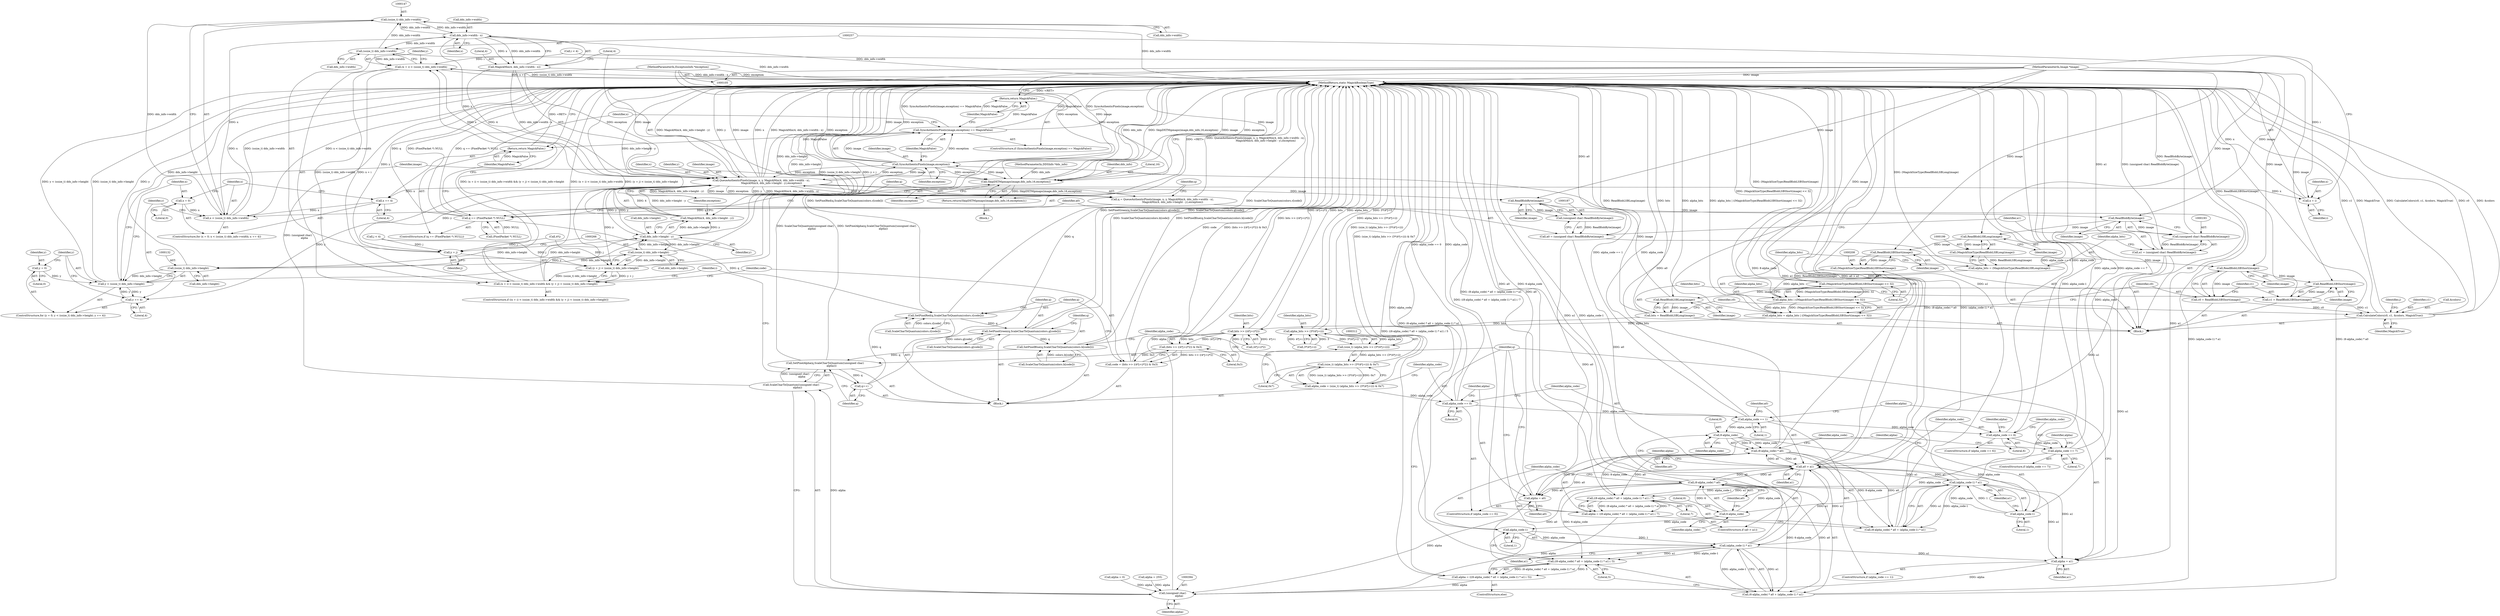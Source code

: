 digraph "0_ImageMagick_d7325bac173492b358417a0ad49fabad44447d52_2@pointer" {
"1000146" [label="(Call,(ssize_t) dds_info->width)"];
"1000163" [label="(Call,dds_info->width - x)"];
"1000146" [label="(Call,(ssize_t) dds_info->width)"];
"1000256" [label="(Call,(ssize_t) dds_info->width)"];
"1000144" [label="(Call,x < (ssize_t) dds_info->width)"];
"1000141" [label="(Call,x = 0)"];
"1000151" [label="(Call,x += 4)"];
"1000157" [label="(Call,QueueAuthenticPixels(image, x, y, MagickMin(4, dds_info->width - x),\n                         MagickMin(4, dds_info->height - y),exception))"];
"1000400" [label="(Call,SyncAuthenticPixels(image,exception))"];
"1000222" [label="(Call,ReadBlobLSBLong(image))"];
"1000218" [label="(Call,ReadBlobLSBShort(image))"];
"1000214" [label="(Call,ReadBlobLSBShort(image))"];
"1000209" [label="(Call,ReadBlobLSBShort(image))"];
"1000200" [label="(Call,ReadBlobLSBLong(image))"];
"1000194" [label="(Call,ReadBlobByte(image))"];
"1000188" [label="(Call,ReadBlobByte(image))"];
"1000106" [label="(MethodParameterIn,Image *image)"];
"1000108" [label="(MethodParameterIn,ExceptionInfo *exception)"];
"1000170" [label="(Call,dds_info->height - y)"];
"1000265" [label="(Call,(ssize_t) dds_info->height)"];
"1000131" [label="(Call,(ssize_t) dds_info->height)"];
"1000129" [label="(Call,y < (ssize_t) dds_info->height)"];
"1000126" [label="(Call,y = 0)"];
"1000136" [label="(Call,y += 4)"];
"1000161" [label="(Call,MagickMin(4, dds_info->width - x))"];
"1000168" [label="(Call,MagickMin(4, dds_info->height - y))"];
"1000261" [label="(Call,(y + j) < (ssize_t) dds_info->height)"];
"1000251" [label="(Call,(x + i) < (ssize_t) dds_info->width && (y + j) < (ssize_t) dds_info->height)"];
"1000155" [label="(Call,q = QueueAuthenticPixels(image, x, y, MagickMin(4, dds_info->width - x),\n                         MagickMin(4, dds_info->height - y),exception))"];
"1000177" [label="(Call,q == (PixelPacket *) NULL)"];
"1000284" [label="(Call,SetPixelRed(q,ScaleCharToQuantum(colors.r[code])))"];
"1000292" [label="(Call,SetPixelGreen(q,ScaleCharToQuantum(colors.g[code])))"];
"1000300" [label="(Call,SetPixelBlue(q,ScaleCharToQuantum(colors.b[code])))"];
"1000390" [label="(Call,SetPixelAlpha(q,ScaleCharToQuantum((unsigned char)\n                alpha)))"];
"1000396" [label="(Call,q++)"];
"1000186" [label="(Call,(unsigned char) ReadBlobByte(image))"];
"1000184" [label="(Call,a0 = (unsigned char) ReadBlobByte(image))"];
"1000327" [label="(Call,alpha = a0)"];
"1000393" [label="(Call,(unsigned char)\n                alpha)"];
"1000392" [label="(Call,ScaleCharToQuantum((unsigned char)\n                alpha))"];
"1000340" [label="(Call,a0 > a1)"];
"1000335" [label="(Call,alpha = a1)"];
"1000347" [label="(Call,(8-alpha_code) * a0)"];
"1000345" [label="(Call,((8-alpha_code) * a0 + (alpha_code-1) * a1) / 7)"];
"1000343" [label="(Call,alpha = ((8-alpha_code) * a0 + (alpha_code-1) * a1) / 7)"];
"1000346" [label="(Call,(8-alpha_code) * a0 + (alpha_code-1) * a1)"];
"1000352" [label="(Call,(alpha_code-1) * a1)"];
"1000379" [label="(Call,(6-alpha_code) * a0)"];
"1000377" [label="(Call,((6-alpha_code) * a0 + (alpha_code-1) * a1) / 5)"];
"1000375" [label="(Call,alpha = (((6-alpha_code) * a0 + (alpha_code-1) * a1) / 5))"];
"1000378" [label="(Call,(6-alpha_code) * a0 + (alpha_code-1) * a1)"];
"1000384" [label="(Call,(alpha_code-1) * a1)"];
"1000192" [label="(Call,(unsigned char) ReadBlobByte(image))"];
"1000190" [label="(Call,a1 = (unsigned char) ReadBlobByte(image))"];
"1000198" [label="(Call,(MagickSizeType)ReadBlobLSBLong(image))"];
"1000196" [label="(Call,alpha_bits = (MagickSizeType)ReadBlobLSBLong(image))"];
"1000204" [label="(Call,alpha_bits | ((MagickSizeType)ReadBlobLSBShort(image) << 32))"];
"1000202" [label="(Call,alpha_bits = alpha_bits | ((MagickSizeType)ReadBlobLSBShort(image) << 32))"];
"1000313" [label="(Call,alpha_bits >> (3*(4*j+i)))"];
"1000311" [label="(Call,(size_t) (alpha_bits >> (3*(4*j+i))))"];
"1000310" [label="(Call,(size_t) (alpha_bits >> (3*(4*j+i))) & 0x7)"];
"1000308" [label="(Call,alpha_code = (size_t) (alpha_bits >> (3*(4*j+i))) & 0x7)"];
"1000324" [label="(Call,alpha_code == 0)"];
"1000332" [label="(Call,alpha_code == 1)"];
"1000348" [label="(Call,8-alpha_code)"];
"1000353" [label="(Call,alpha_code-1)"];
"1000360" [label="(Call,alpha_code == 6)"];
"1000368" [label="(Call,alpha_code == 7)"];
"1000380" [label="(Call,6-alpha_code)"];
"1000385" [label="(Call,alpha_code-1)"];
"1000207" [label="(Call,(MagickSizeType)ReadBlobLSBShort(image))"];
"1000206" [label="(Call,(MagickSizeType)ReadBlobLSBShort(image) << 32)"];
"1000212" [label="(Call,c0 = ReadBlobLSBShort(image))"];
"1000224" [label="(Call,CalculateColors(c0, c1, &colors, MagickTrue))"];
"1000216" [label="(Call,c1 = ReadBlobLSBShort(image))"];
"1000220" [label="(Call,bits = ReadBlobLSBLong(image))"];
"1000274" [label="(Call,bits >> ((4*j+i)*2))"];
"1000273" [label="(Call,(bits >> ((4*j+i)*2)) & 0x3)"];
"1000271" [label="(Call,code = (bits >> ((4*j+i)*2)) & 0x3)"];
"1000399" [label="(Call,SyncAuthenticPixels(image,exception) == MagickFalse)"];
"1000182" [label="(Return,return MagickFalse;)"];
"1000404" [label="(Return,return MagickFalse;)"];
"1000407" [label="(Call,SkipDXTMipmaps(image,dds_info,16,exception))"];
"1000406" [label="(Return,return(SkipDXTMipmaps(image,dds_info,16,exception));)"];
"1000252" [label="(Call,(x + i) < (ssize_t) dds_info->width)"];
"1000253" [label="(Call,x + i)"];
"1000262" [label="(Call,y + j)"];
"1000203" [label="(Identifier,alpha_bits)"];
"1000339" [label="(ControlStructure,if (a0 > a1))"];
"1000248" [label="(Identifier,i)"];
"1000142" [label="(Identifier,x)"];
"1000292" [label="(Call,SetPixelGreen(q,ScaleCharToQuantum(colors.g[code])))"];
"1000232" [label="(Identifier,j)"];
"1000412" [label="(MethodReturn,static MagickBooleanType)"];
"1000332" [label="(Call,alpha_code == 1)"];
"1000127" [label="(Identifier,y)"];
"1000313" [label="(Call,alpha_bits >> (3*(4*j+i)))"];
"1000331" [label="(ControlStructure,if (alpha_code == 1))"];
"1000334" [label="(Literal,1)"];
"1000145" [label="(Identifier,x)"];
"1000157" [label="(Call,QueueAuthenticPixels(image, x, y, MagickMin(4, dds_info->width - x),\n                         MagickMin(4, dds_info->height - y),exception))"];
"1000252" [label="(Call,(x + i) < (ssize_t) dds_info->width)"];
"1000262" [label="(Call,y + j)"];
"1000369" [label="(Identifier,alpha_code)"];
"1000354" [label="(Identifier,alpha_code)"];
"1000126" [label="(Call,y = 0)"];
"1000192" [label="(Call,(unsigned char) ReadBlobByte(image))"];
"1000375" [label="(Call,alpha = (((6-alpha_code) * a0 + (alpha_code-1) * a1) / 5))"];
"1000204" [label="(Call,alpha_bits | ((MagickSizeType)ReadBlobLSBShort(image) << 32))"];
"1000213" [label="(Identifier,c0)"];
"1000409" [label="(Identifier,dds_info)"];
"1000194" [label="(Call,ReadBlobByte(image))"];
"1000131" [label="(Call,(ssize_t) dds_info->height)"];
"1000367" [label="(ControlStructure,if (alpha_code == 7))"];
"1000215" [label="(Identifier,image)"];
"1000340" [label="(Call,a0 > a1)"];
"1000389" [label="(Literal,5)"];
"1000309" [label="(Identifier,alpha_code)"];
"1000392" [label="(Call,ScaleCharToQuantum((unsigned char)\n                alpha))"];
"1000363" [label="(Call,alpha = 0)"];
"1000129" [label="(Call,y < (ssize_t) dds_info->height)"];
"1000360" [label="(Call,alpha_code == 6)"];
"1000263" [label="(Identifier,y)"];
"1000163" [label="(Call,dds_info->width - x)"];
"1000170" [label="(Call,dds_info->height - y)"];
"1000195" [label="(Identifier,image)"];
"1000390" [label="(Call,SetPixelAlpha(q,ScaleCharToQuantum((unsigned char)\n                alpha)))"];
"1000397" [label="(Identifier,q)"];
"1000224" [label="(Call,CalculateColors(c0, c1, &colors, MagickTrue))"];
"1000349" [label="(Literal,8)"];
"1000271" [label="(Call,code = (bits >> ((4*j+i)*2)) & 0x3)"];
"1000140" [label="(ControlStructure,for (x = 0; x < (ssize_t) dds_info->width; x += 4))"];
"1000156" [label="(Identifier,q)"];
"1000276" [label="(Call,(4*j+i)*2)"];
"1000377" [label="(Call,((6-alpha_code) * a0 + (alpha_code-1) * a1) / 5)"];
"1000141" [label="(Call,x = 0)"];
"1000326" [label="(Literal,0)"];
"1000196" [label="(Call,alpha_bits = (MagickSizeType)ReadBlobLSBLong(image))"];
"1000136" [label="(Call,y += 4)"];
"1000183" [label="(Identifier,MagickFalse)"];
"1000155" [label="(Call,q = QueueAuthenticPixels(image, x, y, MagickMin(4, dds_info->width - x),\n                         MagickMin(4, dds_info->height - y),exception))"];
"1000284" [label="(Call,SetPixelRed(q,ScaleCharToQuantum(colors.r[code])))"];
"1000335" [label="(Call,alpha = a1)"];
"1000176" [label="(ControlStructure,if (q == (PixelPacket *) NULL))"];
"1000167" [label="(Identifier,x)"];
"1000342" [label="(Identifier,a1)"];
"1000344" [label="(Identifier,alpha)"];
"1000402" [label="(Identifier,exception)"];
"1000223" [label="(Identifier,image)"];
"1000396" [label="(Call,q++)"];
"1000206" [label="(Call,(MagickSizeType)ReadBlobLSBShort(image) << 32)"];
"1000300" [label="(Call,SetPixelBlue(q,ScaleCharToQuantum(colors.b[code])))"];
"1000400" [label="(Call,SyncAuthenticPixels(image,exception))"];
"1000255" [label="(Identifier,i)"];
"1000108" [label="(MethodParameterIn,ExceptionInfo *exception)"];
"1000207" [label="(Call,(MagickSizeType)ReadBlobLSBShort(image))"];
"1000404" [label="(Return,return MagickFalse;)"];
"1000225" [label="(Identifier,c0)"];
"1000138" [label="(Literal,4)"];
"1000359" [label="(ControlStructure,if (alpha_code == 6))"];
"1000362" [label="(Literal,6)"];
"1000382" [label="(Identifier,alpha_code)"];
"1000395" [label="(Identifier,alpha)"];
"1000244" [label="(Call,i < 4)"];
"1000125" [label="(ControlStructure,for (y = 0; y < (ssize_t) dds_info->height; y += 4))"];
"1000251" [label="(Call,(x + i) < (ssize_t) dds_info->width && (y + j) < (ssize_t) dds_info->height)"];
"1000153" [label="(Literal,4)"];
"1000221" [label="(Identifier,bits)"];
"1000144" [label="(Call,x < (ssize_t) dds_info->width)"];
"1000179" [label="(Call,(PixelPacket *) NULL)"];
"1000273" [label="(Call,(bits >> ((4*j+i)*2)) & 0x3)"];
"1000336" [label="(Identifier,alpha)"];
"1000387" [label="(Literal,1)"];
"1000346" [label="(Call,(8-alpha_code) * a0 + (alpha_code-1) * a1)"];
"1000177" [label="(Call,q == (PixelPacket *) NULL)"];
"1000310" [label="(Call,(size_t) (alpha_bits >> (3*(4*j+i))) & 0x7)"];
"1000220" [label="(Call,bits = ReadBlobLSBLong(image))"];
"1000217" [label="(Identifier,c1)"];
"1000388" [label="(Identifier,a1)"];
"1000371" [label="(Call,alpha = 255)"];
"1000302" [label="(Call,ScaleCharToQuantum(colors.b[code]))"];
"1000154" [label="(Block,)"];
"1000226" [label="(Identifier,c1)"];
"1000385" [label="(Call,alpha_code-1)"];
"1000286" [label="(Call,ScaleCharToQuantum(colors.r[code]))"];
"1000267" [label="(Call,dds_info->height)"];
"1000391" [label="(Identifier,q)"];
"1000341" [label="(Identifier,a0)"];
"1000109" [label="(Block,)"];
"1000408" [label="(Identifier,image)"];
"1000174" [label="(Identifier,y)"];
"1000372" [label="(Identifier,alpha)"];
"1000368" [label="(Call,alpha_code == 7)"];
"1000218" [label="(Call,ReadBlobLSBShort(image))"];
"1000270" [label="(Block,)"];
"1000351" [label="(Identifier,a0)"];
"1000384" [label="(Call,(alpha_code-1) * a1)"];
"1000191" [label="(Identifier,a1)"];
"1000386" [label="(Identifier,alpha_code)"];
"1000210" [label="(Identifier,image)"];
"1000328" [label="(Identifier,alpha)"];
"1000219" [label="(Identifier,image)"];
"1000399" [label="(Call,SyncAuthenticPixels(image,exception) == MagickFalse)"];
"1000202" [label="(Call,alpha_bits = alpha_bits | ((MagickSizeType)ReadBlobLSBShort(image) << 32))"];
"1000137" [label="(Identifier,y)"];
"1000383" [label="(Identifier,a0)"];
"1000374" [label="(ControlStructure,else)"];
"1000151" [label="(Call,x += 4)"];
"1000175" [label="(Identifier,exception)"];
"1000148" [label="(Call,dds_info->width)"];
"1000356" [label="(Identifier,a1)"];
"1000250" [label="(ControlStructure,if ((x + i) < (ssize_t) dds_info->width && (y + j) < (ssize_t) dds_info->height))"];
"1000347" [label="(Call,(8-alpha_code) * a0)"];
"1000285" [label="(Identifier,q)"];
"1000229" [label="(Identifier,MagickTrue)"];
"1000410" [label="(Literal,16)"];
"1000222" [label="(Call,ReadBlobLSBLong(image))"];
"1000198" [label="(Call,(MagickSizeType)ReadBlobLSBLong(image))"];
"1000301" [label="(Identifier,q)"];
"1000401" [label="(Identifier,image)"];
"1000160" [label="(Identifier,y)"];
"1000184" [label="(Call,a0 = (unsigned char) ReadBlobByte(image))"];
"1000315" [label="(Call,3*(4*j+i))"];
"1000398" [label="(ControlStructure,if (SyncAuthenticPixels(image,exception) == MagickFalse))"];
"1000256" [label="(Call,(ssize_t) dds_info->width)"];
"1000146" [label="(Call,(ssize_t) dds_info->width)"];
"1000357" [label="(Literal,7)"];
"1000254" [label="(Identifier,x)"];
"1000234" [label="(Call,j < 4)"];
"1000345" [label="(Call,((8-alpha_code) * a0 + (alpha_code-1) * a1) / 7)"];
"1000350" [label="(Identifier,alpha_code)"];
"1000333" [label="(Identifier,alpha_code)"];
"1000380" [label="(Call,6-alpha_code)"];
"1000381" [label="(Literal,6)"];
"1000211" [label="(Literal,32)"];
"1000209" [label="(Call,ReadBlobLSBShort(image))"];
"1000182" [label="(Return,return MagickFalse;)"];
"1000152" [label="(Identifier,x)"];
"1000376" [label="(Identifier,alpha)"];
"1000343" [label="(Call,alpha = ((8-alpha_code) * a0 + (alpha_code-1) * a1) / 7)"];
"1000378" [label="(Call,(6-alpha_code) * a0 + (alpha_code-1) * a1)"];
"1000275" [label="(Identifier,bits)"];
"1000329" [label="(Identifier,a0)"];
"1000169" [label="(Literal,4)"];
"1000186" [label="(Call,(unsigned char) ReadBlobByte(image))"];
"1000405" [label="(Identifier,MagickFalse)"];
"1000197" [label="(Identifier,alpha_bits)"];
"1000352" [label="(Call,(alpha_code-1) * a1)"];
"1000283" [label="(Literal,0x3)"];
"1000264" [label="(Identifier,j)"];
"1000327" [label="(Call,alpha = a0)"];
"1000178" [label="(Identifier,q)"];
"1000190" [label="(Call,a1 = (unsigned char) ReadBlobByte(image))"];
"1000348" [label="(Call,8-alpha_code)"];
"1000258" [label="(Call,dds_info->width)"];
"1000205" [label="(Identifier,alpha_bits)"];
"1000216" [label="(Call,c1 = ReadBlobLSBShort(image))"];
"1000361" [label="(Identifier,alpha_code)"];
"1000130" [label="(Identifier,y)"];
"1000318" [label="(Call,4*j)"];
"1000355" [label="(Literal,1)"];
"1000158" [label="(Identifier,image)"];
"1000314" [label="(Identifier,alpha_bits)"];
"1000161" [label="(Call,MagickMin(4, dds_info->width - x))"];
"1000411" [label="(Identifier,exception)"];
"1000324" [label="(Call,alpha_code == 0)"];
"1000164" [label="(Call,dds_info->width)"];
"1000159" [label="(Identifier,x)"];
"1000133" [label="(Call,dds_info->height)"];
"1000323" [label="(ControlStructure,if (alpha_code == 0))"];
"1000143" [label="(Literal,0)"];
"1000162" [label="(Literal,4)"];
"1000325" [label="(Identifier,alpha_code)"];
"1000185" [label="(Identifier,a0)"];
"1000379" [label="(Call,(6-alpha_code) * a0)"];
"1000353" [label="(Call,alpha_code-1)"];
"1000322" [label="(Literal,0x7)"];
"1000189" [label="(Identifier,image)"];
"1000201" [label="(Identifier,image)"];
"1000406" [label="(Return,return(SkipDXTMipmaps(image,dds_info,16,exception));)"];
"1000106" [label="(MethodParameterIn,Image *image)"];
"1000200" [label="(Call,ReadBlobLSBLong(image))"];
"1000265" [label="(Call,(ssize_t) dds_info->height)"];
"1000294" [label="(Call,ScaleCharToQuantum(colors.g[code]))"];
"1000227" [label="(Call,&colors)"];
"1000337" [label="(Identifier,a1)"];
"1000274" [label="(Call,bits >> ((4*j+i)*2))"];
"1000293" [label="(Identifier,q)"];
"1000212" [label="(Call,c0 = ReadBlobLSBShort(image))"];
"1000308" [label="(Call,alpha_code = (size_t) (alpha_bits >> (3*(4*j+i))) & 0x7)"];
"1000364" [label="(Identifier,alpha)"];
"1000407" [label="(Call,SkipDXTMipmaps(image,dds_info,16,exception))"];
"1000128" [label="(Literal,0)"];
"1000253" [label="(Call,x + i)"];
"1000311" [label="(Call,(size_t) (alpha_bits >> (3*(4*j+i))))"];
"1000107" [label="(MethodParameterIn,DDSInfo *dds_info)"];
"1000168" [label="(Call,MagickMin(4, dds_info->height - y))"];
"1000188" [label="(Call,ReadBlobByte(image))"];
"1000261" [label="(Call,(y + j) < (ssize_t) dds_info->height)"];
"1000272" [label="(Identifier,code)"];
"1000393" [label="(Call,(unsigned char)\n                alpha)"];
"1000403" [label="(Identifier,MagickFalse)"];
"1000214" [label="(Call,ReadBlobLSBShort(image))"];
"1000171" [label="(Call,dds_info->height)"];
"1000370" [label="(Literal,7)"];
"1000146" -> "1000144"  [label="AST: "];
"1000146" -> "1000148"  [label="CFG: "];
"1000147" -> "1000146"  [label="AST: "];
"1000148" -> "1000146"  [label="AST: "];
"1000144" -> "1000146"  [label="CFG: "];
"1000146" -> "1000412"  [label="DDG: dds_info->width"];
"1000146" -> "1000144"  [label="DDG: dds_info->width"];
"1000163" -> "1000146"  [label="DDG: dds_info->width"];
"1000256" -> "1000146"  [label="DDG: dds_info->width"];
"1000146" -> "1000163"  [label="DDG: dds_info->width"];
"1000163" -> "1000161"  [label="AST: "];
"1000163" -> "1000167"  [label="CFG: "];
"1000164" -> "1000163"  [label="AST: "];
"1000167" -> "1000163"  [label="AST: "];
"1000161" -> "1000163"  [label="CFG: "];
"1000163" -> "1000412"  [label="DDG: dds_info->width"];
"1000163" -> "1000157"  [label="DDG: x"];
"1000163" -> "1000161"  [label="DDG: dds_info->width"];
"1000163" -> "1000161"  [label="DDG: x"];
"1000144" -> "1000163"  [label="DDG: x"];
"1000163" -> "1000256"  [label="DDG: dds_info->width"];
"1000256" -> "1000252"  [label="AST: "];
"1000256" -> "1000258"  [label="CFG: "];
"1000257" -> "1000256"  [label="AST: "];
"1000258" -> "1000256"  [label="AST: "];
"1000252" -> "1000256"  [label="CFG: "];
"1000256" -> "1000412"  [label="DDG: dds_info->width"];
"1000256" -> "1000252"  [label="DDG: dds_info->width"];
"1000144" -> "1000140"  [label="AST: "];
"1000145" -> "1000144"  [label="AST: "];
"1000156" -> "1000144"  [label="CFG: "];
"1000137" -> "1000144"  [label="CFG: "];
"1000144" -> "1000412"  [label="DDG: x < (ssize_t) dds_info->width"];
"1000144" -> "1000412"  [label="DDG: x"];
"1000144" -> "1000412"  [label="DDG: (ssize_t) dds_info->width"];
"1000141" -> "1000144"  [label="DDG: x"];
"1000151" -> "1000144"  [label="DDG: x"];
"1000141" -> "1000140"  [label="AST: "];
"1000141" -> "1000143"  [label="CFG: "];
"1000142" -> "1000141"  [label="AST: "];
"1000143" -> "1000141"  [label="AST: "];
"1000145" -> "1000141"  [label="CFG: "];
"1000151" -> "1000140"  [label="AST: "];
"1000151" -> "1000153"  [label="CFG: "];
"1000152" -> "1000151"  [label="AST: "];
"1000153" -> "1000151"  [label="AST: "];
"1000145" -> "1000151"  [label="CFG: "];
"1000157" -> "1000151"  [label="DDG: x"];
"1000157" -> "1000155"  [label="AST: "];
"1000157" -> "1000175"  [label="CFG: "];
"1000158" -> "1000157"  [label="AST: "];
"1000159" -> "1000157"  [label="AST: "];
"1000160" -> "1000157"  [label="AST: "];
"1000161" -> "1000157"  [label="AST: "];
"1000168" -> "1000157"  [label="AST: "];
"1000175" -> "1000157"  [label="AST: "];
"1000155" -> "1000157"  [label="CFG: "];
"1000157" -> "1000412"  [label="DDG: x"];
"1000157" -> "1000412"  [label="DDG: MagickMin(4, dds_info->height - y)"];
"1000157" -> "1000412"  [label="DDG: y"];
"1000157" -> "1000412"  [label="DDG: image"];
"1000157" -> "1000412"  [label="DDG: MagickMin(4, dds_info->width - x)"];
"1000157" -> "1000412"  [label="DDG: exception"];
"1000157" -> "1000136"  [label="DDG: y"];
"1000157" -> "1000155"  [label="DDG: MagickMin(4, dds_info->height - y)"];
"1000157" -> "1000155"  [label="DDG: image"];
"1000157" -> "1000155"  [label="DDG: exception"];
"1000157" -> "1000155"  [label="DDG: y"];
"1000157" -> "1000155"  [label="DDG: MagickMin(4, dds_info->width - x)"];
"1000157" -> "1000155"  [label="DDG: x"];
"1000400" -> "1000157"  [label="DDG: image"];
"1000400" -> "1000157"  [label="DDG: exception"];
"1000106" -> "1000157"  [label="DDG: image"];
"1000170" -> "1000157"  [label="DDG: y"];
"1000161" -> "1000157"  [label="DDG: 4"];
"1000161" -> "1000157"  [label="DDG: dds_info->width - x"];
"1000168" -> "1000157"  [label="DDG: 4"];
"1000168" -> "1000157"  [label="DDG: dds_info->height - y"];
"1000157" -> "1000170"  [label="DDG: y"];
"1000108" -> "1000157"  [label="DDG: exception"];
"1000157" -> "1000188"  [label="DDG: image"];
"1000157" -> "1000252"  [label="DDG: x"];
"1000157" -> "1000253"  [label="DDG: x"];
"1000157" -> "1000261"  [label="DDG: y"];
"1000157" -> "1000262"  [label="DDG: y"];
"1000157" -> "1000400"  [label="DDG: exception"];
"1000400" -> "1000399"  [label="AST: "];
"1000400" -> "1000402"  [label="CFG: "];
"1000401" -> "1000400"  [label="AST: "];
"1000402" -> "1000400"  [label="AST: "];
"1000403" -> "1000400"  [label="CFG: "];
"1000400" -> "1000412"  [label="DDG: image"];
"1000400" -> "1000412"  [label="DDG: exception"];
"1000400" -> "1000399"  [label="DDG: image"];
"1000400" -> "1000399"  [label="DDG: exception"];
"1000222" -> "1000400"  [label="DDG: image"];
"1000106" -> "1000400"  [label="DDG: image"];
"1000108" -> "1000400"  [label="DDG: exception"];
"1000400" -> "1000407"  [label="DDG: image"];
"1000400" -> "1000407"  [label="DDG: exception"];
"1000222" -> "1000220"  [label="AST: "];
"1000222" -> "1000223"  [label="CFG: "];
"1000223" -> "1000222"  [label="AST: "];
"1000220" -> "1000222"  [label="CFG: "];
"1000222" -> "1000220"  [label="DDG: image"];
"1000218" -> "1000222"  [label="DDG: image"];
"1000106" -> "1000222"  [label="DDG: image"];
"1000218" -> "1000216"  [label="AST: "];
"1000218" -> "1000219"  [label="CFG: "];
"1000219" -> "1000218"  [label="AST: "];
"1000216" -> "1000218"  [label="CFG: "];
"1000218" -> "1000216"  [label="DDG: image"];
"1000214" -> "1000218"  [label="DDG: image"];
"1000106" -> "1000218"  [label="DDG: image"];
"1000214" -> "1000212"  [label="AST: "];
"1000214" -> "1000215"  [label="CFG: "];
"1000215" -> "1000214"  [label="AST: "];
"1000212" -> "1000214"  [label="CFG: "];
"1000214" -> "1000212"  [label="DDG: image"];
"1000209" -> "1000214"  [label="DDG: image"];
"1000106" -> "1000214"  [label="DDG: image"];
"1000209" -> "1000207"  [label="AST: "];
"1000209" -> "1000210"  [label="CFG: "];
"1000210" -> "1000209"  [label="AST: "];
"1000207" -> "1000209"  [label="CFG: "];
"1000209" -> "1000207"  [label="DDG: image"];
"1000200" -> "1000209"  [label="DDG: image"];
"1000106" -> "1000209"  [label="DDG: image"];
"1000200" -> "1000198"  [label="AST: "];
"1000200" -> "1000201"  [label="CFG: "];
"1000201" -> "1000200"  [label="AST: "];
"1000198" -> "1000200"  [label="CFG: "];
"1000200" -> "1000198"  [label="DDG: image"];
"1000194" -> "1000200"  [label="DDG: image"];
"1000106" -> "1000200"  [label="DDG: image"];
"1000194" -> "1000192"  [label="AST: "];
"1000194" -> "1000195"  [label="CFG: "];
"1000195" -> "1000194"  [label="AST: "];
"1000192" -> "1000194"  [label="CFG: "];
"1000194" -> "1000192"  [label="DDG: image"];
"1000188" -> "1000194"  [label="DDG: image"];
"1000106" -> "1000194"  [label="DDG: image"];
"1000188" -> "1000186"  [label="AST: "];
"1000188" -> "1000189"  [label="CFG: "];
"1000189" -> "1000188"  [label="AST: "];
"1000186" -> "1000188"  [label="CFG: "];
"1000188" -> "1000186"  [label="DDG: image"];
"1000106" -> "1000188"  [label="DDG: image"];
"1000106" -> "1000105"  [label="AST: "];
"1000106" -> "1000412"  [label="DDG: image"];
"1000106" -> "1000407"  [label="DDG: image"];
"1000108" -> "1000105"  [label="AST: "];
"1000108" -> "1000412"  [label="DDG: exception"];
"1000108" -> "1000407"  [label="DDG: exception"];
"1000170" -> "1000168"  [label="AST: "];
"1000170" -> "1000174"  [label="CFG: "];
"1000171" -> "1000170"  [label="AST: "];
"1000174" -> "1000170"  [label="AST: "];
"1000168" -> "1000170"  [label="CFG: "];
"1000170" -> "1000412"  [label="DDG: dds_info->height"];
"1000170" -> "1000131"  [label="DDG: dds_info->height"];
"1000170" -> "1000168"  [label="DDG: dds_info->height"];
"1000170" -> "1000168"  [label="DDG: y"];
"1000265" -> "1000170"  [label="DDG: dds_info->height"];
"1000131" -> "1000170"  [label="DDG: dds_info->height"];
"1000129" -> "1000170"  [label="DDG: y"];
"1000170" -> "1000265"  [label="DDG: dds_info->height"];
"1000265" -> "1000261"  [label="AST: "];
"1000265" -> "1000267"  [label="CFG: "];
"1000266" -> "1000265"  [label="AST: "];
"1000267" -> "1000265"  [label="AST: "];
"1000261" -> "1000265"  [label="CFG: "];
"1000265" -> "1000412"  [label="DDG: dds_info->height"];
"1000265" -> "1000131"  [label="DDG: dds_info->height"];
"1000265" -> "1000261"  [label="DDG: dds_info->height"];
"1000131" -> "1000129"  [label="AST: "];
"1000131" -> "1000133"  [label="CFG: "];
"1000132" -> "1000131"  [label="AST: "];
"1000133" -> "1000131"  [label="AST: "];
"1000129" -> "1000131"  [label="CFG: "];
"1000131" -> "1000412"  [label="DDG: dds_info->height"];
"1000131" -> "1000129"  [label="DDG: dds_info->height"];
"1000129" -> "1000125"  [label="AST: "];
"1000130" -> "1000129"  [label="AST: "];
"1000142" -> "1000129"  [label="CFG: "];
"1000408" -> "1000129"  [label="CFG: "];
"1000129" -> "1000412"  [label="DDG: y"];
"1000129" -> "1000412"  [label="DDG: y < (ssize_t) dds_info->height"];
"1000129" -> "1000412"  [label="DDG: (ssize_t) dds_info->height"];
"1000126" -> "1000129"  [label="DDG: y"];
"1000136" -> "1000129"  [label="DDG: y"];
"1000129" -> "1000136"  [label="DDG: y"];
"1000126" -> "1000125"  [label="AST: "];
"1000126" -> "1000128"  [label="CFG: "];
"1000127" -> "1000126"  [label="AST: "];
"1000128" -> "1000126"  [label="AST: "];
"1000130" -> "1000126"  [label="CFG: "];
"1000136" -> "1000125"  [label="AST: "];
"1000136" -> "1000138"  [label="CFG: "];
"1000137" -> "1000136"  [label="AST: "];
"1000138" -> "1000136"  [label="AST: "];
"1000130" -> "1000136"  [label="CFG: "];
"1000162" -> "1000161"  [label="AST: "];
"1000169" -> "1000161"  [label="CFG: "];
"1000161" -> "1000412"  [label="DDG: dds_info->width - x"];
"1000169" -> "1000168"  [label="AST: "];
"1000175" -> "1000168"  [label="CFG: "];
"1000168" -> "1000412"  [label="DDG: dds_info->height - y"];
"1000261" -> "1000251"  [label="AST: "];
"1000262" -> "1000261"  [label="AST: "];
"1000251" -> "1000261"  [label="CFG: "];
"1000261" -> "1000412"  [label="DDG: (ssize_t) dds_info->height"];
"1000261" -> "1000412"  [label="DDG: y + j"];
"1000261" -> "1000251"  [label="DDG: y + j"];
"1000261" -> "1000251"  [label="DDG: (ssize_t) dds_info->height"];
"1000234" -> "1000261"  [label="DDG: j"];
"1000318" -> "1000261"  [label="DDG: j"];
"1000251" -> "1000250"  [label="AST: "];
"1000251" -> "1000252"  [label="CFG: "];
"1000252" -> "1000251"  [label="AST: "];
"1000272" -> "1000251"  [label="CFG: "];
"1000248" -> "1000251"  [label="CFG: "];
"1000251" -> "1000412"  [label="DDG: (x + i) < (ssize_t) dds_info->width && (y + j) < (ssize_t) dds_info->height"];
"1000251" -> "1000412"  [label="DDG: (x + i) < (ssize_t) dds_info->width"];
"1000251" -> "1000412"  [label="DDG: (y + j) < (ssize_t) dds_info->height"];
"1000252" -> "1000251"  [label="DDG: x + i"];
"1000252" -> "1000251"  [label="DDG: (ssize_t) dds_info->width"];
"1000155" -> "1000154"  [label="AST: "];
"1000156" -> "1000155"  [label="AST: "];
"1000178" -> "1000155"  [label="CFG: "];
"1000155" -> "1000412"  [label="DDG: QueueAuthenticPixels(image, x, y, MagickMin(4, dds_info->width - x),\n                         MagickMin(4, dds_info->height - y),exception)"];
"1000155" -> "1000177"  [label="DDG: q"];
"1000177" -> "1000176"  [label="AST: "];
"1000177" -> "1000179"  [label="CFG: "];
"1000178" -> "1000177"  [label="AST: "];
"1000179" -> "1000177"  [label="AST: "];
"1000183" -> "1000177"  [label="CFG: "];
"1000185" -> "1000177"  [label="CFG: "];
"1000177" -> "1000412"  [label="DDG: q"];
"1000177" -> "1000412"  [label="DDG: (PixelPacket *) NULL"];
"1000177" -> "1000412"  [label="DDG: q == (PixelPacket *) NULL"];
"1000179" -> "1000177"  [label="DDG: NULL"];
"1000177" -> "1000284"  [label="DDG: q"];
"1000284" -> "1000270"  [label="AST: "];
"1000284" -> "1000286"  [label="CFG: "];
"1000285" -> "1000284"  [label="AST: "];
"1000286" -> "1000284"  [label="AST: "];
"1000293" -> "1000284"  [label="CFG: "];
"1000284" -> "1000412"  [label="DDG: ScaleCharToQuantum(colors.r[code])"];
"1000284" -> "1000412"  [label="DDG: SetPixelRed(q,ScaleCharToQuantum(colors.r[code]))"];
"1000396" -> "1000284"  [label="DDG: q"];
"1000286" -> "1000284"  [label="DDG: colors.r[code]"];
"1000284" -> "1000292"  [label="DDG: q"];
"1000292" -> "1000270"  [label="AST: "];
"1000292" -> "1000294"  [label="CFG: "];
"1000293" -> "1000292"  [label="AST: "];
"1000294" -> "1000292"  [label="AST: "];
"1000301" -> "1000292"  [label="CFG: "];
"1000292" -> "1000412"  [label="DDG: SetPixelGreen(q,ScaleCharToQuantum(colors.g[code]))"];
"1000292" -> "1000412"  [label="DDG: ScaleCharToQuantum(colors.g[code])"];
"1000294" -> "1000292"  [label="DDG: colors.g[code]"];
"1000292" -> "1000300"  [label="DDG: q"];
"1000300" -> "1000270"  [label="AST: "];
"1000300" -> "1000302"  [label="CFG: "];
"1000301" -> "1000300"  [label="AST: "];
"1000302" -> "1000300"  [label="AST: "];
"1000309" -> "1000300"  [label="CFG: "];
"1000300" -> "1000412"  [label="DDG: ScaleCharToQuantum(colors.b[code])"];
"1000300" -> "1000412"  [label="DDG: SetPixelBlue(q,ScaleCharToQuantum(colors.b[code]))"];
"1000302" -> "1000300"  [label="DDG: colors.b[code]"];
"1000300" -> "1000390"  [label="DDG: q"];
"1000390" -> "1000270"  [label="AST: "];
"1000390" -> "1000392"  [label="CFG: "];
"1000391" -> "1000390"  [label="AST: "];
"1000392" -> "1000390"  [label="AST: "];
"1000397" -> "1000390"  [label="CFG: "];
"1000390" -> "1000412"  [label="DDG: ScaleCharToQuantum((unsigned char)\n                alpha)"];
"1000390" -> "1000412"  [label="DDG: SetPixelAlpha(q,ScaleCharToQuantum((unsigned char)\n                alpha))"];
"1000392" -> "1000390"  [label="DDG: (unsigned char)\n                alpha"];
"1000390" -> "1000396"  [label="DDG: q"];
"1000396" -> "1000270"  [label="AST: "];
"1000396" -> "1000397"  [label="CFG: "];
"1000397" -> "1000396"  [label="AST: "];
"1000248" -> "1000396"  [label="CFG: "];
"1000396" -> "1000412"  [label="DDG: q"];
"1000186" -> "1000184"  [label="AST: "];
"1000187" -> "1000186"  [label="AST: "];
"1000184" -> "1000186"  [label="CFG: "];
"1000186" -> "1000184"  [label="DDG: ReadBlobByte(image)"];
"1000184" -> "1000154"  [label="AST: "];
"1000185" -> "1000184"  [label="AST: "];
"1000191" -> "1000184"  [label="CFG: "];
"1000184" -> "1000412"  [label="DDG: a0"];
"1000184" -> "1000327"  [label="DDG: a0"];
"1000184" -> "1000340"  [label="DDG: a0"];
"1000327" -> "1000323"  [label="AST: "];
"1000327" -> "1000329"  [label="CFG: "];
"1000328" -> "1000327"  [label="AST: "];
"1000329" -> "1000327"  [label="AST: "];
"1000391" -> "1000327"  [label="CFG: "];
"1000327" -> "1000412"  [label="DDG: a0"];
"1000379" -> "1000327"  [label="DDG: a0"];
"1000340" -> "1000327"  [label="DDG: a0"];
"1000347" -> "1000327"  [label="DDG: a0"];
"1000327" -> "1000393"  [label="DDG: alpha"];
"1000393" -> "1000392"  [label="AST: "];
"1000393" -> "1000395"  [label="CFG: "];
"1000394" -> "1000393"  [label="AST: "];
"1000395" -> "1000393"  [label="AST: "];
"1000392" -> "1000393"  [label="CFG: "];
"1000393" -> "1000412"  [label="DDG: alpha"];
"1000393" -> "1000392"  [label="DDG: alpha"];
"1000375" -> "1000393"  [label="DDG: alpha"];
"1000363" -> "1000393"  [label="DDG: alpha"];
"1000371" -> "1000393"  [label="DDG: alpha"];
"1000335" -> "1000393"  [label="DDG: alpha"];
"1000343" -> "1000393"  [label="DDG: alpha"];
"1000392" -> "1000412"  [label="DDG: (unsigned char)\n                alpha"];
"1000340" -> "1000339"  [label="AST: "];
"1000340" -> "1000342"  [label="CFG: "];
"1000341" -> "1000340"  [label="AST: "];
"1000342" -> "1000340"  [label="AST: "];
"1000344" -> "1000340"  [label="CFG: "];
"1000361" -> "1000340"  [label="CFG: "];
"1000340" -> "1000412"  [label="DDG: a1"];
"1000340" -> "1000412"  [label="DDG: a0 > a1"];
"1000340" -> "1000412"  [label="DDG: a0"];
"1000340" -> "1000335"  [label="DDG: a1"];
"1000379" -> "1000340"  [label="DDG: a0"];
"1000347" -> "1000340"  [label="DDG: a0"];
"1000352" -> "1000340"  [label="DDG: a1"];
"1000384" -> "1000340"  [label="DDG: a1"];
"1000190" -> "1000340"  [label="DDG: a1"];
"1000340" -> "1000347"  [label="DDG: a0"];
"1000340" -> "1000352"  [label="DDG: a1"];
"1000340" -> "1000379"  [label="DDG: a0"];
"1000340" -> "1000384"  [label="DDG: a1"];
"1000335" -> "1000331"  [label="AST: "];
"1000335" -> "1000337"  [label="CFG: "];
"1000336" -> "1000335"  [label="AST: "];
"1000337" -> "1000335"  [label="AST: "];
"1000391" -> "1000335"  [label="CFG: "];
"1000335" -> "1000412"  [label="DDG: a1"];
"1000352" -> "1000335"  [label="DDG: a1"];
"1000384" -> "1000335"  [label="DDG: a1"];
"1000190" -> "1000335"  [label="DDG: a1"];
"1000347" -> "1000346"  [label="AST: "];
"1000347" -> "1000351"  [label="CFG: "];
"1000348" -> "1000347"  [label="AST: "];
"1000351" -> "1000347"  [label="AST: "];
"1000354" -> "1000347"  [label="CFG: "];
"1000347" -> "1000412"  [label="DDG: a0"];
"1000347" -> "1000412"  [label="DDG: 8-alpha_code"];
"1000347" -> "1000345"  [label="DDG: 8-alpha_code"];
"1000347" -> "1000345"  [label="DDG: a0"];
"1000347" -> "1000346"  [label="DDG: 8-alpha_code"];
"1000347" -> "1000346"  [label="DDG: a0"];
"1000348" -> "1000347"  [label="DDG: 8"];
"1000348" -> "1000347"  [label="DDG: alpha_code"];
"1000345" -> "1000343"  [label="AST: "];
"1000345" -> "1000357"  [label="CFG: "];
"1000346" -> "1000345"  [label="AST: "];
"1000357" -> "1000345"  [label="AST: "];
"1000343" -> "1000345"  [label="CFG: "];
"1000345" -> "1000412"  [label="DDG: (8-alpha_code) * a0 + (alpha_code-1) * a1"];
"1000345" -> "1000343"  [label="DDG: (8-alpha_code) * a0 + (alpha_code-1) * a1"];
"1000345" -> "1000343"  [label="DDG: 7"];
"1000352" -> "1000345"  [label="DDG: alpha_code-1"];
"1000352" -> "1000345"  [label="DDG: a1"];
"1000343" -> "1000339"  [label="AST: "];
"1000344" -> "1000343"  [label="AST: "];
"1000391" -> "1000343"  [label="CFG: "];
"1000343" -> "1000412"  [label="DDG: ((8-alpha_code) * a0 + (alpha_code-1) * a1) / 7"];
"1000346" -> "1000352"  [label="CFG: "];
"1000352" -> "1000346"  [label="AST: "];
"1000357" -> "1000346"  [label="CFG: "];
"1000346" -> "1000412"  [label="DDG: (8-alpha_code) * a0"];
"1000346" -> "1000412"  [label="DDG: (alpha_code-1) * a1"];
"1000352" -> "1000346"  [label="DDG: alpha_code-1"];
"1000352" -> "1000346"  [label="DDG: a1"];
"1000352" -> "1000356"  [label="CFG: "];
"1000353" -> "1000352"  [label="AST: "];
"1000356" -> "1000352"  [label="AST: "];
"1000352" -> "1000412"  [label="DDG: a1"];
"1000352" -> "1000412"  [label="DDG: alpha_code-1"];
"1000353" -> "1000352"  [label="DDG: alpha_code"];
"1000353" -> "1000352"  [label="DDG: 1"];
"1000379" -> "1000378"  [label="AST: "];
"1000379" -> "1000383"  [label="CFG: "];
"1000380" -> "1000379"  [label="AST: "];
"1000383" -> "1000379"  [label="AST: "];
"1000386" -> "1000379"  [label="CFG: "];
"1000379" -> "1000412"  [label="DDG: a0"];
"1000379" -> "1000412"  [label="DDG: 6-alpha_code"];
"1000379" -> "1000377"  [label="DDG: 6-alpha_code"];
"1000379" -> "1000377"  [label="DDG: a0"];
"1000379" -> "1000378"  [label="DDG: 6-alpha_code"];
"1000379" -> "1000378"  [label="DDG: a0"];
"1000380" -> "1000379"  [label="DDG: 6"];
"1000380" -> "1000379"  [label="DDG: alpha_code"];
"1000377" -> "1000375"  [label="AST: "];
"1000377" -> "1000389"  [label="CFG: "];
"1000378" -> "1000377"  [label="AST: "];
"1000389" -> "1000377"  [label="AST: "];
"1000375" -> "1000377"  [label="CFG: "];
"1000377" -> "1000412"  [label="DDG: (6-alpha_code) * a0 + (alpha_code-1) * a1"];
"1000377" -> "1000375"  [label="DDG: (6-alpha_code) * a0 + (alpha_code-1) * a1"];
"1000377" -> "1000375"  [label="DDG: 5"];
"1000384" -> "1000377"  [label="DDG: alpha_code-1"];
"1000384" -> "1000377"  [label="DDG: a1"];
"1000375" -> "1000374"  [label="AST: "];
"1000376" -> "1000375"  [label="AST: "];
"1000391" -> "1000375"  [label="CFG: "];
"1000375" -> "1000412"  [label="DDG: ((6-alpha_code) * a0 + (alpha_code-1) * a1) / 5"];
"1000378" -> "1000384"  [label="CFG: "];
"1000384" -> "1000378"  [label="AST: "];
"1000389" -> "1000378"  [label="CFG: "];
"1000378" -> "1000412"  [label="DDG: (alpha_code-1) * a1"];
"1000378" -> "1000412"  [label="DDG: (6-alpha_code) * a0"];
"1000384" -> "1000378"  [label="DDG: alpha_code-1"];
"1000384" -> "1000378"  [label="DDG: a1"];
"1000384" -> "1000388"  [label="CFG: "];
"1000385" -> "1000384"  [label="AST: "];
"1000388" -> "1000384"  [label="AST: "];
"1000384" -> "1000412"  [label="DDG: a1"];
"1000384" -> "1000412"  [label="DDG: alpha_code-1"];
"1000385" -> "1000384"  [label="DDG: alpha_code"];
"1000385" -> "1000384"  [label="DDG: 1"];
"1000192" -> "1000190"  [label="AST: "];
"1000193" -> "1000192"  [label="AST: "];
"1000190" -> "1000192"  [label="CFG: "];
"1000192" -> "1000412"  [label="DDG: ReadBlobByte(image)"];
"1000192" -> "1000190"  [label="DDG: ReadBlobByte(image)"];
"1000190" -> "1000154"  [label="AST: "];
"1000191" -> "1000190"  [label="AST: "];
"1000197" -> "1000190"  [label="CFG: "];
"1000190" -> "1000412"  [label="DDG: a1"];
"1000190" -> "1000412"  [label="DDG: (unsigned char) ReadBlobByte(image)"];
"1000198" -> "1000196"  [label="AST: "];
"1000199" -> "1000198"  [label="AST: "];
"1000196" -> "1000198"  [label="CFG: "];
"1000198" -> "1000196"  [label="DDG: ReadBlobLSBLong(image)"];
"1000196" -> "1000154"  [label="AST: "];
"1000197" -> "1000196"  [label="AST: "];
"1000203" -> "1000196"  [label="CFG: "];
"1000196" -> "1000412"  [label="DDG: (MagickSizeType)ReadBlobLSBLong(image)"];
"1000196" -> "1000204"  [label="DDG: alpha_bits"];
"1000204" -> "1000202"  [label="AST: "];
"1000204" -> "1000206"  [label="CFG: "];
"1000205" -> "1000204"  [label="AST: "];
"1000206" -> "1000204"  [label="AST: "];
"1000202" -> "1000204"  [label="CFG: "];
"1000204" -> "1000412"  [label="DDG: (MagickSizeType)ReadBlobLSBShort(image) << 32"];
"1000204" -> "1000202"  [label="DDG: alpha_bits"];
"1000204" -> "1000202"  [label="DDG: (MagickSizeType)ReadBlobLSBShort(image) << 32"];
"1000206" -> "1000204"  [label="DDG: (MagickSizeType)ReadBlobLSBShort(image)"];
"1000206" -> "1000204"  [label="DDG: 32"];
"1000202" -> "1000154"  [label="AST: "];
"1000203" -> "1000202"  [label="AST: "];
"1000213" -> "1000202"  [label="CFG: "];
"1000202" -> "1000412"  [label="DDG: alpha_bits"];
"1000202" -> "1000412"  [label="DDG: alpha_bits | ((MagickSizeType)ReadBlobLSBShort(image) << 32)"];
"1000202" -> "1000313"  [label="DDG: alpha_bits"];
"1000313" -> "1000311"  [label="AST: "];
"1000313" -> "1000315"  [label="CFG: "];
"1000314" -> "1000313"  [label="AST: "];
"1000315" -> "1000313"  [label="AST: "];
"1000311" -> "1000313"  [label="CFG: "];
"1000313" -> "1000412"  [label="DDG: 3*(4*j+i)"];
"1000313" -> "1000412"  [label="DDG: alpha_bits"];
"1000313" -> "1000311"  [label="DDG: alpha_bits"];
"1000313" -> "1000311"  [label="DDG: 3*(4*j+i)"];
"1000315" -> "1000313"  [label="DDG: 3"];
"1000315" -> "1000313"  [label="DDG: 4*j+i"];
"1000311" -> "1000310"  [label="AST: "];
"1000312" -> "1000311"  [label="AST: "];
"1000322" -> "1000311"  [label="CFG: "];
"1000311" -> "1000412"  [label="DDG: alpha_bits >> (3*(4*j+i))"];
"1000311" -> "1000310"  [label="DDG: alpha_bits >> (3*(4*j+i))"];
"1000310" -> "1000308"  [label="AST: "];
"1000310" -> "1000322"  [label="CFG: "];
"1000322" -> "1000310"  [label="AST: "];
"1000308" -> "1000310"  [label="CFG: "];
"1000310" -> "1000412"  [label="DDG: (size_t) (alpha_bits >> (3*(4*j+i)))"];
"1000310" -> "1000308"  [label="DDG: (size_t) (alpha_bits >> (3*(4*j+i)))"];
"1000310" -> "1000308"  [label="DDG: 0x7"];
"1000308" -> "1000270"  [label="AST: "];
"1000309" -> "1000308"  [label="AST: "];
"1000325" -> "1000308"  [label="CFG: "];
"1000308" -> "1000412"  [label="DDG: (size_t) (alpha_bits >> (3*(4*j+i))) & 0x7"];
"1000308" -> "1000324"  [label="DDG: alpha_code"];
"1000324" -> "1000323"  [label="AST: "];
"1000324" -> "1000326"  [label="CFG: "];
"1000325" -> "1000324"  [label="AST: "];
"1000326" -> "1000324"  [label="AST: "];
"1000328" -> "1000324"  [label="CFG: "];
"1000333" -> "1000324"  [label="CFG: "];
"1000324" -> "1000412"  [label="DDG: alpha_code == 0"];
"1000324" -> "1000412"  [label="DDG: alpha_code"];
"1000324" -> "1000332"  [label="DDG: alpha_code"];
"1000332" -> "1000331"  [label="AST: "];
"1000332" -> "1000334"  [label="CFG: "];
"1000333" -> "1000332"  [label="AST: "];
"1000334" -> "1000332"  [label="AST: "];
"1000336" -> "1000332"  [label="CFG: "];
"1000341" -> "1000332"  [label="CFG: "];
"1000332" -> "1000412"  [label="DDG: alpha_code"];
"1000332" -> "1000412"  [label="DDG: alpha_code == 1"];
"1000332" -> "1000348"  [label="DDG: alpha_code"];
"1000332" -> "1000360"  [label="DDG: alpha_code"];
"1000348" -> "1000350"  [label="CFG: "];
"1000349" -> "1000348"  [label="AST: "];
"1000350" -> "1000348"  [label="AST: "];
"1000351" -> "1000348"  [label="CFG: "];
"1000348" -> "1000353"  [label="DDG: alpha_code"];
"1000353" -> "1000355"  [label="CFG: "];
"1000354" -> "1000353"  [label="AST: "];
"1000355" -> "1000353"  [label="AST: "];
"1000356" -> "1000353"  [label="CFG: "];
"1000353" -> "1000412"  [label="DDG: alpha_code"];
"1000360" -> "1000359"  [label="AST: "];
"1000360" -> "1000362"  [label="CFG: "];
"1000361" -> "1000360"  [label="AST: "];
"1000362" -> "1000360"  [label="AST: "];
"1000364" -> "1000360"  [label="CFG: "];
"1000369" -> "1000360"  [label="CFG: "];
"1000360" -> "1000412"  [label="DDG: alpha_code"];
"1000360" -> "1000412"  [label="DDG: alpha_code == 6"];
"1000360" -> "1000368"  [label="DDG: alpha_code"];
"1000368" -> "1000367"  [label="AST: "];
"1000368" -> "1000370"  [label="CFG: "];
"1000369" -> "1000368"  [label="AST: "];
"1000370" -> "1000368"  [label="AST: "];
"1000372" -> "1000368"  [label="CFG: "];
"1000376" -> "1000368"  [label="CFG: "];
"1000368" -> "1000412"  [label="DDG: alpha_code"];
"1000368" -> "1000412"  [label="DDG: alpha_code == 7"];
"1000368" -> "1000380"  [label="DDG: alpha_code"];
"1000380" -> "1000382"  [label="CFG: "];
"1000381" -> "1000380"  [label="AST: "];
"1000382" -> "1000380"  [label="AST: "];
"1000383" -> "1000380"  [label="CFG: "];
"1000380" -> "1000385"  [label="DDG: alpha_code"];
"1000385" -> "1000387"  [label="CFG: "];
"1000386" -> "1000385"  [label="AST: "];
"1000387" -> "1000385"  [label="AST: "];
"1000388" -> "1000385"  [label="CFG: "];
"1000385" -> "1000412"  [label="DDG: alpha_code"];
"1000207" -> "1000206"  [label="AST: "];
"1000208" -> "1000207"  [label="AST: "];
"1000211" -> "1000207"  [label="CFG: "];
"1000207" -> "1000206"  [label="DDG: ReadBlobLSBShort(image)"];
"1000206" -> "1000211"  [label="CFG: "];
"1000211" -> "1000206"  [label="AST: "];
"1000206" -> "1000412"  [label="DDG: (MagickSizeType)ReadBlobLSBShort(image)"];
"1000212" -> "1000154"  [label="AST: "];
"1000213" -> "1000212"  [label="AST: "];
"1000217" -> "1000212"  [label="CFG: "];
"1000212" -> "1000224"  [label="DDG: c0"];
"1000224" -> "1000154"  [label="AST: "];
"1000224" -> "1000229"  [label="CFG: "];
"1000225" -> "1000224"  [label="AST: "];
"1000226" -> "1000224"  [label="AST: "];
"1000227" -> "1000224"  [label="AST: "];
"1000229" -> "1000224"  [label="AST: "];
"1000232" -> "1000224"  [label="CFG: "];
"1000224" -> "1000412"  [label="DDG: c0"];
"1000224" -> "1000412"  [label="DDG: &colors"];
"1000224" -> "1000412"  [label="DDG: c1"];
"1000224" -> "1000412"  [label="DDG: MagickTrue"];
"1000224" -> "1000412"  [label="DDG: CalculateColors(c0, c1, &colors, MagickTrue)"];
"1000216" -> "1000224"  [label="DDG: c1"];
"1000216" -> "1000154"  [label="AST: "];
"1000217" -> "1000216"  [label="AST: "];
"1000221" -> "1000216"  [label="CFG: "];
"1000216" -> "1000412"  [label="DDG: ReadBlobLSBShort(image)"];
"1000220" -> "1000154"  [label="AST: "];
"1000221" -> "1000220"  [label="AST: "];
"1000225" -> "1000220"  [label="CFG: "];
"1000220" -> "1000412"  [label="DDG: bits"];
"1000220" -> "1000412"  [label="DDG: ReadBlobLSBLong(image)"];
"1000220" -> "1000274"  [label="DDG: bits"];
"1000274" -> "1000273"  [label="AST: "];
"1000274" -> "1000276"  [label="CFG: "];
"1000275" -> "1000274"  [label="AST: "];
"1000276" -> "1000274"  [label="AST: "];
"1000283" -> "1000274"  [label="CFG: "];
"1000274" -> "1000412"  [label="DDG: bits"];
"1000274" -> "1000412"  [label="DDG: (4*j+i)*2"];
"1000274" -> "1000273"  [label="DDG: bits"];
"1000274" -> "1000273"  [label="DDG: (4*j+i)*2"];
"1000276" -> "1000274"  [label="DDG: 4*j+i"];
"1000276" -> "1000274"  [label="DDG: 2"];
"1000273" -> "1000271"  [label="AST: "];
"1000273" -> "1000283"  [label="CFG: "];
"1000283" -> "1000273"  [label="AST: "];
"1000271" -> "1000273"  [label="CFG: "];
"1000273" -> "1000412"  [label="DDG: bits >> ((4*j+i)*2)"];
"1000273" -> "1000271"  [label="DDG: bits >> ((4*j+i)*2)"];
"1000273" -> "1000271"  [label="DDG: 0x3"];
"1000271" -> "1000270"  [label="AST: "];
"1000272" -> "1000271"  [label="AST: "];
"1000285" -> "1000271"  [label="CFG: "];
"1000271" -> "1000412"  [label="DDG: (bits >> ((4*j+i)*2)) & 0x3"];
"1000271" -> "1000412"  [label="DDG: code"];
"1000399" -> "1000398"  [label="AST: "];
"1000399" -> "1000403"  [label="CFG: "];
"1000403" -> "1000399"  [label="AST: "];
"1000405" -> "1000399"  [label="CFG: "];
"1000152" -> "1000399"  [label="CFG: "];
"1000399" -> "1000412"  [label="DDG: MagickFalse"];
"1000399" -> "1000412"  [label="DDG: SyncAuthenticPixels(image,exception)"];
"1000399" -> "1000412"  [label="DDG: SyncAuthenticPixels(image,exception) == MagickFalse"];
"1000399" -> "1000182"  [label="DDG: MagickFalse"];
"1000399" -> "1000404"  [label="DDG: MagickFalse"];
"1000182" -> "1000176"  [label="AST: "];
"1000182" -> "1000183"  [label="CFG: "];
"1000183" -> "1000182"  [label="AST: "];
"1000412" -> "1000182"  [label="CFG: "];
"1000182" -> "1000412"  [label="DDG: <RET>"];
"1000183" -> "1000182"  [label="DDG: MagickFalse"];
"1000404" -> "1000398"  [label="AST: "];
"1000404" -> "1000405"  [label="CFG: "];
"1000405" -> "1000404"  [label="AST: "];
"1000412" -> "1000404"  [label="CFG: "];
"1000404" -> "1000412"  [label="DDG: <RET>"];
"1000405" -> "1000404"  [label="DDG: MagickFalse"];
"1000407" -> "1000406"  [label="AST: "];
"1000407" -> "1000411"  [label="CFG: "];
"1000408" -> "1000407"  [label="AST: "];
"1000409" -> "1000407"  [label="AST: "];
"1000410" -> "1000407"  [label="AST: "];
"1000411" -> "1000407"  [label="AST: "];
"1000406" -> "1000407"  [label="CFG: "];
"1000407" -> "1000412"  [label="DDG: exception"];
"1000407" -> "1000412"  [label="DDG: dds_info"];
"1000407" -> "1000412"  [label="DDG: SkipDXTMipmaps(image,dds_info,16,exception)"];
"1000407" -> "1000412"  [label="DDG: image"];
"1000407" -> "1000406"  [label="DDG: SkipDXTMipmaps(image,dds_info,16,exception)"];
"1000107" -> "1000407"  [label="DDG: dds_info"];
"1000406" -> "1000109"  [label="AST: "];
"1000412" -> "1000406"  [label="CFG: "];
"1000406" -> "1000412"  [label="DDG: <RET>"];
"1000253" -> "1000252"  [label="AST: "];
"1000263" -> "1000252"  [label="CFG: "];
"1000252" -> "1000412"  [label="DDG: x + i"];
"1000252" -> "1000412"  [label="DDG: (ssize_t) dds_info->width"];
"1000244" -> "1000252"  [label="DDG: i"];
"1000253" -> "1000255"  [label="CFG: "];
"1000254" -> "1000253"  [label="AST: "];
"1000255" -> "1000253"  [label="AST: "];
"1000257" -> "1000253"  [label="CFG: "];
"1000253" -> "1000412"  [label="DDG: x"];
"1000244" -> "1000253"  [label="DDG: i"];
"1000262" -> "1000264"  [label="CFG: "];
"1000263" -> "1000262"  [label="AST: "];
"1000264" -> "1000262"  [label="AST: "];
"1000266" -> "1000262"  [label="CFG: "];
"1000262" -> "1000412"  [label="DDG: y"];
"1000234" -> "1000262"  [label="DDG: j"];
"1000318" -> "1000262"  [label="DDG: j"];
}
